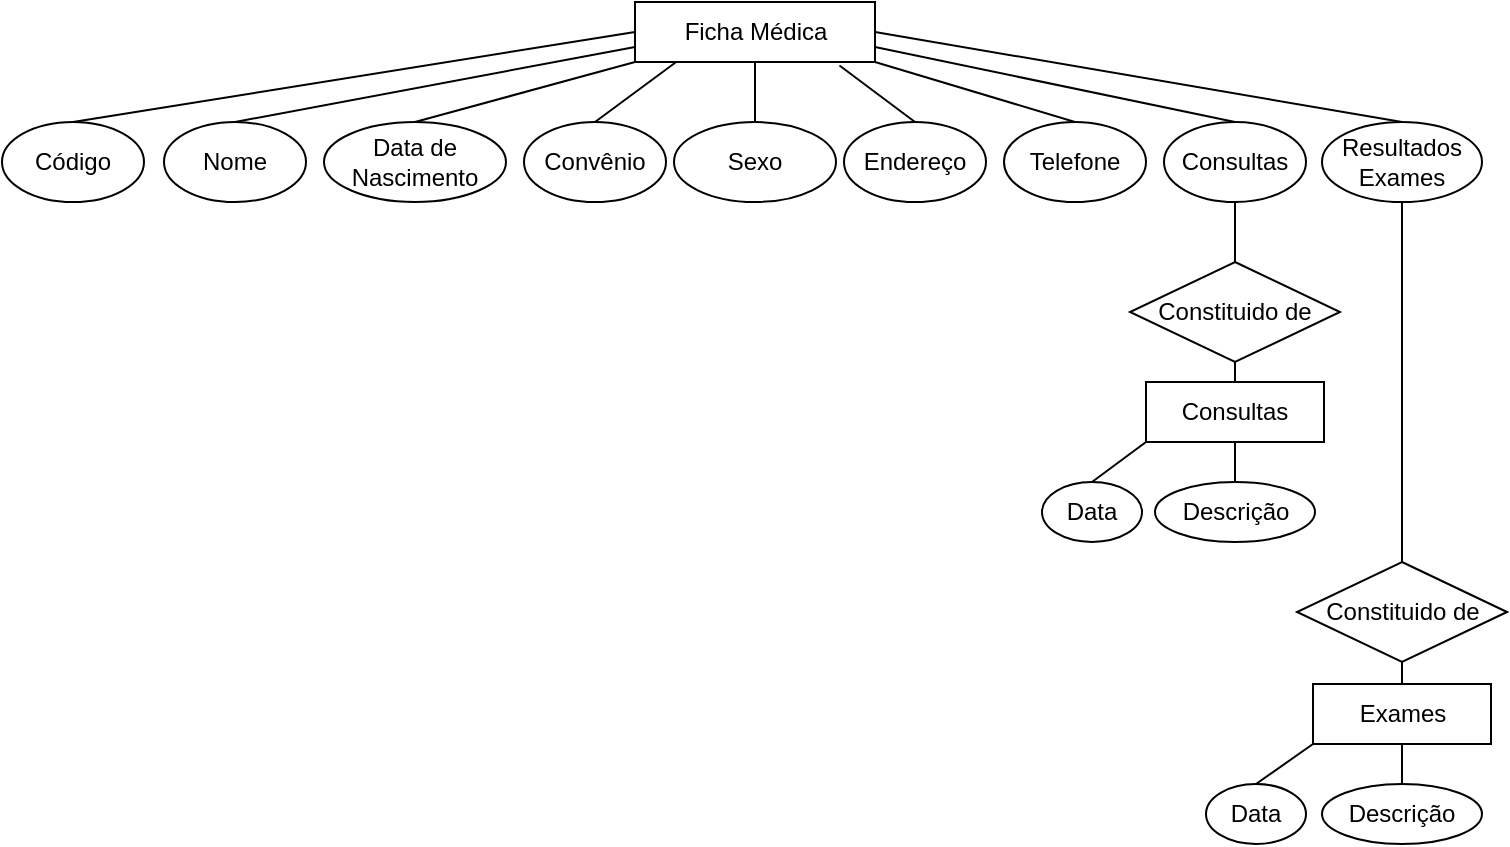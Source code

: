 <mxfile version="14.4.8" type="github">
  <diagram id="E069Lc-wucOL07pGtqWa" name="Page-1">
    <mxGraphModel dx="1525" dy="1757" grid="1" gridSize="10" guides="1" tooltips="1" connect="1" arrows="1" fold="1" page="1" pageScale="1" pageWidth="827" pageHeight="1169" math="0" shadow="0">
      <root>
        <mxCell id="0" />
        <mxCell id="1" parent="0" />
        <mxCell id="L7r8byqwgEOWLe7mSnxh-1" value="Ficha Médica" style="rounded=0;whiteSpace=wrap;html=1;" vertex="1" parent="1">
          <mxGeometry x="360.5" y="-1130" width="120" height="30" as="geometry" />
        </mxCell>
        <mxCell id="L7r8byqwgEOWLe7mSnxh-2" value="Código" style="ellipse;whiteSpace=wrap;html=1;" vertex="1" parent="1">
          <mxGeometry x="44" y="-1070" width="71" height="40" as="geometry" />
        </mxCell>
        <mxCell id="L7r8byqwgEOWLe7mSnxh-3" value="Nome" style="ellipse;whiteSpace=wrap;html=1;" vertex="1" parent="1">
          <mxGeometry x="125" y="-1070" width="71" height="40" as="geometry" />
        </mxCell>
        <mxCell id="L7r8byqwgEOWLe7mSnxh-4" value="Data de Nascimento" style="ellipse;whiteSpace=wrap;html=1;" vertex="1" parent="1">
          <mxGeometry x="205" y="-1070" width="91" height="40" as="geometry" />
        </mxCell>
        <mxCell id="L7r8byqwgEOWLe7mSnxh-5" value="Convênio" style="ellipse;whiteSpace=wrap;html=1;" vertex="1" parent="1">
          <mxGeometry x="305" y="-1070" width="71" height="40" as="geometry" />
        </mxCell>
        <mxCell id="L7r8byqwgEOWLe7mSnxh-6" value="Sexo" style="ellipse;whiteSpace=wrap;html=1;" vertex="1" parent="1">
          <mxGeometry x="380" y="-1070" width="81" height="40" as="geometry" />
        </mxCell>
        <mxCell id="L7r8byqwgEOWLe7mSnxh-7" value="Endereço" style="ellipse;whiteSpace=wrap;html=1;" vertex="1" parent="1">
          <mxGeometry x="465" y="-1070" width="71" height="40" as="geometry" />
        </mxCell>
        <mxCell id="L7r8byqwgEOWLe7mSnxh-8" value="Telefone" style="ellipse;whiteSpace=wrap;html=1;" vertex="1" parent="1">
          <mxGeometry x="545" y="-1070" width="71" height="40" as="geometry" />
        </mxCell>
        <mxCell id="L7r8byqwgEOWLe7mSnxh-9" value="Consultas" style="ellipse;whiteSpace=wrap;html=1;" vertex="1" parent="1">
          <mxGeometry x="625" y="-1070" width="71" height="40" as="geometry" />
        </mxCell>
        <mxCell id="L7r8byqwgEOWLe7mSnxh-11" value="Resultados Exames" style="ellipse;whiteSpace=wrap;html=1;" vertex="1" parent="1">
          <mxGeometry x="704" y="-1070" width="80" height="40" as="geometry" />
        </mxCell>
        <mxCell id="L7r8byqwgEOWLe7mSnxh-12" value="" style="endArrow=none;html=1;entryX=0;entryY=0.5;entryDx=0;entryDy=0;exitX=0.5;exitY=0;exitDx=0;exitDy=0;" edge="1" parent="1" source="L7r8byqwgEOWLe7mSnxh-2" target="L7r8byqwgEOWLe7mSnxh-1">
          <mxGeometry width="50" height="50" relative="1" as="geometry">
            <mxPoint x="220" y="-900" as="sourcePoint" />
            <mxPoint x="270" y="-950" as="targetPoint" />
          </mxGeometry>
        </mxCell>
        <mxCell id="L7r8byqwgEOWLe7mSnxh-14" value="" style="endArrow=none;html=1;entryX=0;entryY=0.75;entryDx=0;entryDy=0;exitX=0.5;exitY=0;exitDx=0;exitDy=0;" edge="1" parent="1" source="L7r8byqwgEOWLe7mSnxh-3" target="L7r8byqwgEOWLe7mSnxh-1">
          <mxGeometry width="50" height="50" relative="1" as="geometry">
            <mxPoint x="50" y="-950" as="sourcePoint" />
            <mxPoint x="100" y="-1000" as="targetPoint" />
          </mxGeometry>
        </mxCell>
        <mxCell id="L7r8byqwgEOWLe7mSnxh-16" value="" style="endArrow=none;html=1;entryX=0;entryY=1;entryDx=0;entryDy=0;exitX=0.5;exitY=0;exitDx=0;exitDy=0;" edge="1" parent="1" source="L7r8byqwgEOWLe7mSnxh-4" target="L7r8byqwgEOWLe7mSnxh-1">
          <mxGeometry width="50" height="50" relative="1" as="geometry">
            <mxPoint x="270" y="-910" as="sourcePoint" />
            <mxPoint x="320" y="-960" as="targetPoint" />
          </mxGeometry>
        </mxCell>
        <mxCell id="L7r8byqwgEOWLe7mSnxh-17" value="" style="endArrow=none;html=1;entryX=1;entryY=0.5;entryDx=0;entryDy=0;exitX=0.5;exitY=0;exitDx=0;exitDy=0;" edge="1" parent="1" source="L7r8byqwgEOWLe7mSnxh-11" target="L7r8byqwgEOWLe7mSnxh-1">
          <mxGeometry width="50" height="50" relative="1" as="geometry">
            <mxPoint x="320" y="-900" as="sourcePoint" />
            <mxPoint x="370" y="-950" as="targetPoint" />
          </mxGeometry>
        </mxCell>
        <mxCell id="L7r8byqwgEOWLe7mSnxh-18" value="" style="endArrow=none;html=1;entryX=1;entryY=0.75;entryDx=0;entryDy=0;exitX=0.5;exitY=0;exitDx=0;exitDy=0;" edge="1" parent="1" source="L7r8byqwgEOWLe7mSnxh-9" target="L7r8byqwgEOWLe7mSnxh-1">
          <mxGeometry width="50" height="50" relative="1" as="geometry">
            <mxPoint x="390" y="-900" as="sourcePoint" />
            <mxPoint x="440" y="-950" as="targetPoint" />
          </mxGeometry>
        </mxCell>
        <mxCell id="L7r8byqwgEOWLe7mSnxh-19" value="" style="endArrow=none;html=1;entryX=1;entryY=1;entryDx=0;entryDy=0;exitX=0.5;exitY=0;exitDx=0;exitDy=0;" edge="1" parent="1" source="L7r8byqwgEOWLe7mSnxh-8" target="L7r8byqwgEOWLe7mSnxh-1">
          <mxGeometry width="50" height="50" relative="1" as="geometry">
            <mxPoint x="250" y="-880" as="sourcePoint" />
            <mxPoint x="300" y="-930" as="targetPoint" />
          </mxGeometry>
        </mxCell>
        <mxCell id="L7r8byqwgEOWLe7mSnxh-20" value="" style="endArrow=none;html=1;entryX=0.173;entryY=0.997;entryDx=0;entryDy=0;entryPerimeter=0;exitX=0.5;exitY=0;exitDx=0;exitDy=0;" edge="1" parent="1" source="L7r8byqwgEOWLe7mSnxh-5" target="L7r8byqwgEOWLe7mSnxh-1">
          <mxGeometry width="50" height="50" relative="1" as="geometry">
            <mxPoint x="130" y="-900" as="sourcePoint" />
            <mxPoint x="180" y="-950" as="targetPoint" />
          </mxGeometry>
        </mxCell>
        <mxCell id="L7r8byqwgEOWLe7mSnxh-21" value="" style="endArrow=none;html=1;entryX=0.5;entryY=1;entryDx=0;entryDy=0;exitX=0.5;exitY=0;exitDx=0;exitDy=0;" edge="1" parent="1" source="L7r8byqwgEOWLe7mSnxh-6" target="L7r8byqwgEOWLe7mSnxh-1">
          <mxGeometry width="50" height="50" relative="1" as="geometry">
            <mxPoint x="490" y="-880" as="sourcePoint" />
            <mxPoint x="540" y="-930" as="targetPoint" />
          </mxGeometry>
        </mxCell>
        <mxCell id="L7r8byqwgEOWLe7mSnxh-22" value="" style="endArrow=none;html=1;entryX=0.852;entryY=1.059;entryDx=0;entryDy=0;entryPerimeter=0;exitX=0.5;exitY=0;exitDx=0;exitDy=0;" edge="1" parent="1" source="L7r8byqwgEOWLe7mSnxh-7" target="L7r8byqwgEOWLe7mSnxh-1">
          <mxGeometry width="50" height="50" relative="1" as="geometry">
            <mxPoint x="290" y="-850" as="sourcePoint" />
            <mxPoint x="340" y="-900" as="targetPoint" />
          </mxGeometry>
        </mxCell>
        <mxCell id="L7r8byqwgEOWLe7mSnxh-23" value="Constituido de" style="rhombus;whiteSpace=wrap;html=1;" vertex="1" parent="1">
          <mxGeometry x="608" y="-1000" width="105" height="50" as="geometry" />
        </mxCell>
        <mxCell id="L7r8byqwgEOWLe7mSnxh-24" value="Constituido de" style="rhombus;whiteSpace=wrap;html=1;" vertex="1" parent="1">
          <mxGeometry x="691.5" y="-850" width="105" height="50" as="geometry" />
        </mxCell>
        <mxCell id="L7r8byqwgEOWLe7mSnxh-25" value="" style="endArrow=none;html=1;entryX=0.5;entryY=1;entryDx=0;entryDy=0;exitX=0.5;exitY=0;exitDx=0;exitDy=0;" edge="1" parent="1" source="L7r8byqwgEOWLe7mSnxh-23" target="L7r8byqwgEOWLe7mSnxh-9">
          <mxGeometry width="50" height="50" relative="1" as="geometry">
            <mxPoint x="340" y="-900" as="sourcePoint" />
            <mxPoint x="390" y="-950" as="targetPoint" />
          </mxGeometry>
        </mxCell>
        <mxCell id="L7r8byqwgEOWLe7mSnxh-26" value="" style="endArrow=none;html=1;entryX=0.5;entryY=1;entryDx=0;entryDy=0;exitX=0.5;exitY=0;exitDx=0;exitDy=0;" edge="1" parent="1" source="L7r8byqwgEOWLe7mSnxh-24" target="L7r8byqwgEOWLe7mSnxh-11">
          <mxGeometry width="50" height="50" relative="1" as="geometry">
            <mxPoint x="250" y="-930" as="sourcePoint" />
            <mxPoint x="300" y="-980" as="targetPoint" />
          </mxGeometry>
        </mxCell>
        <mxCell id="L7r8byqwgEOWLe7mSnxh-27" value="Consultas" style="rounded=0;whiteSpace=wrap;html=1;" vertex="1" parent="1">
          <mxGeometry x="616" y="-940" width="89" height="30" as="geometry" />
        </mxCell>
        <mxCell id="L7r8byqwgEOWLe7mSnxh-28" value="Data" style="ellipse;whiteSpace=wrap;html=1;" vertex="1" parent="1">
          <mxGeometry x="564" y="-890" width="50" height="30" as="geometry" />
        </mxCell>
        <mxCell id="L7r8byqwgEOWLe7mSnxh-29" value="Descrição" style="ellipse;whiteSpace=wrap;html=1;" vertex="1" parent="1">
          <mxGeometry x="620.5" y="-890" width="80" height="30" as="geometry" />
        </mxCell>
        <mxCell id="L7r8byqwgEOWLe7mSnxh-32" value="" style="endArrow=none;html=1;entryX=0.5;entryY=1;entryDx=0;entryDy=0;exitX=0.5;exitY=0;exitDx=0;exitDy=0;" edge="1" parent="1" source="L7r8byqwgEOWLe7mSnxh-27" target="L7r8byqwgEOWLe7mSnxh-23">
          <mxGeometry width="50" height="50" relative="1" as="geometry">
            <mxPoint x="350" y="-780" as="sourcePoint" />
            <mxPoint x="400" y="-830" as="targetPoint" />
          </mxGeometry>
        </mxCell>
        <mxCell id="L7r8byqwgEOWLe7mSnxh-33" value="" style="endArrow=none;html=1;entryX=0;entryY=1;entryDx=0;entryDy=0;exitX=0.5;exitY=0;exitDx=0;exitDy=0;" edge="1" parent="1" source="L7r8byqwgEOWLe7mSnxh-28" target="L7r8byqwgEOWLe7mSnxh-27">
          <mxGeometry width="50" height="50" relative="1" as="geometry">
            <mxPoint x="360" y="-800" as="sourcePoint" />
            <mxPoint x="410" y="-850" as="targetPoint" />
          </mxGeometry>
        </mxCell>
        <mxCell id="L7r8byqwgEOWLe7mSnxh-34" value="" style="endArrow=none;html=1;entryX=0.5;entryY=1;entryDx=0;entryDy=0;exitX=0.5;exitY=0;exitDx=0;exitDy=0;" edge="1" parent="1" source="L7r8byqwgEOWLe7mSnxh-29" target="L7r8byqwgEOWLe7mSnxh-27">
          <mxGeometry width="50" height="50" relative="1" as="geometry">
            <mxPoint x="250" y="-740" as="sourcePoint" />
            <mxPoint x="300" y="-790" as="targetPoint" />
          </mxGeometry>
        </mxCell>
        <mxCell id="L7r8byqwgEOWLe7mSnxh-40" value="Exames" style="rounded=0;whiteSpace=wrap;html=1;" vertex="1" parent="1">
          <mxGeometry x="699.5" y="-789" width="89" height="30" as="geometry" />
        </mxCell>
        <mxCell id="L7r8byqwgEOWLe7mSnxh-41" value="Data" style="ellipse;whiteSpace=wrap;html=1;" vertex="1" parent="1">
          <mxGeometry x="646" y="-739" width="50" height="30" as="geometry" />
        </mxCell>
        <mxCell id="L7r8byqwgEOWLe7mSnxh-42" value="Descrição" style="ellipse;whiteSpace=wrap;html=1;" vertex="1" parent="1">
          <mxGeometry x="704" y="-739" width="80" height="30" as="geometry" />
        </mxCell>
        <mxCell id="L7r8byqwgEOWLe7mSnxh-43" value="" style="endArrow=none;html=1;entryX=0;entryY=1;entryDx=0;entryDy=0;exitX=0.5;exitY=0;exitDx=0;exitDy=0;" edge="1" parent="1" source="L7r8byqwgEOWLe7mSnxh-41" target="L7r8byqwgEOWLe7mSnxh-40">
          <mxGeometry width="50" height="50" relative="1" as="geometry">
            <mxPoint x="436" y="-610" as="sourcePoint" />
            <mxPoint x="486" y="-660" as="targetPoint" />
          </mxGeometry>
        </mxCell>
        <mxCell id="L7r8byqwgEOWLe7mSnxh-44" value="" style="endArrow=none;html=1;entryX=0.5;entryY=1;entryDx=0;entryDy=0;exitX=0.5;exitY=0;exitDx=0;exitDy=0;" edge="1" parent="1" source="L7r8byqwgEOWLe7mSnxh-42" target="L7r8byqwgEOWLe7mSnxh-40">
          <mxGeometry width="50" height="50" relative="1" as="geometry">
            <mxPoint x="326" y="-550" as="sourcePoint" />
            <mxPoint x="376" y="-600" as="targetPoint" />
          </mxGeometry>
        </mxCell>
        <mxCell id="L7r8byqwgEOWLe7mSnxh-45" value="" style="endArrow=none;html=1;entryX=0.5;entryY=1;entryDx=0;entryDy=0;exitX=0.5;exitY=0;exitDx=0;exitDy=0;" edge="1" parent="1" source="L7r8byqwgEOWLe7mSnxh-40" target="L7r8byqwgEOWLe7mSnxh-24">
          <mxGeometry width="50" height="50" relative="1" as="geometry">
            <mxPoint x="330" y="-730" as="sourcePoint" />
            <mxPoint x="380" y="-780" as="targetPoint" />
          </mxGeometry>
        </mxCell>
      </root>
    </mxGraphModel>
  </diagram>
</mxfile>
